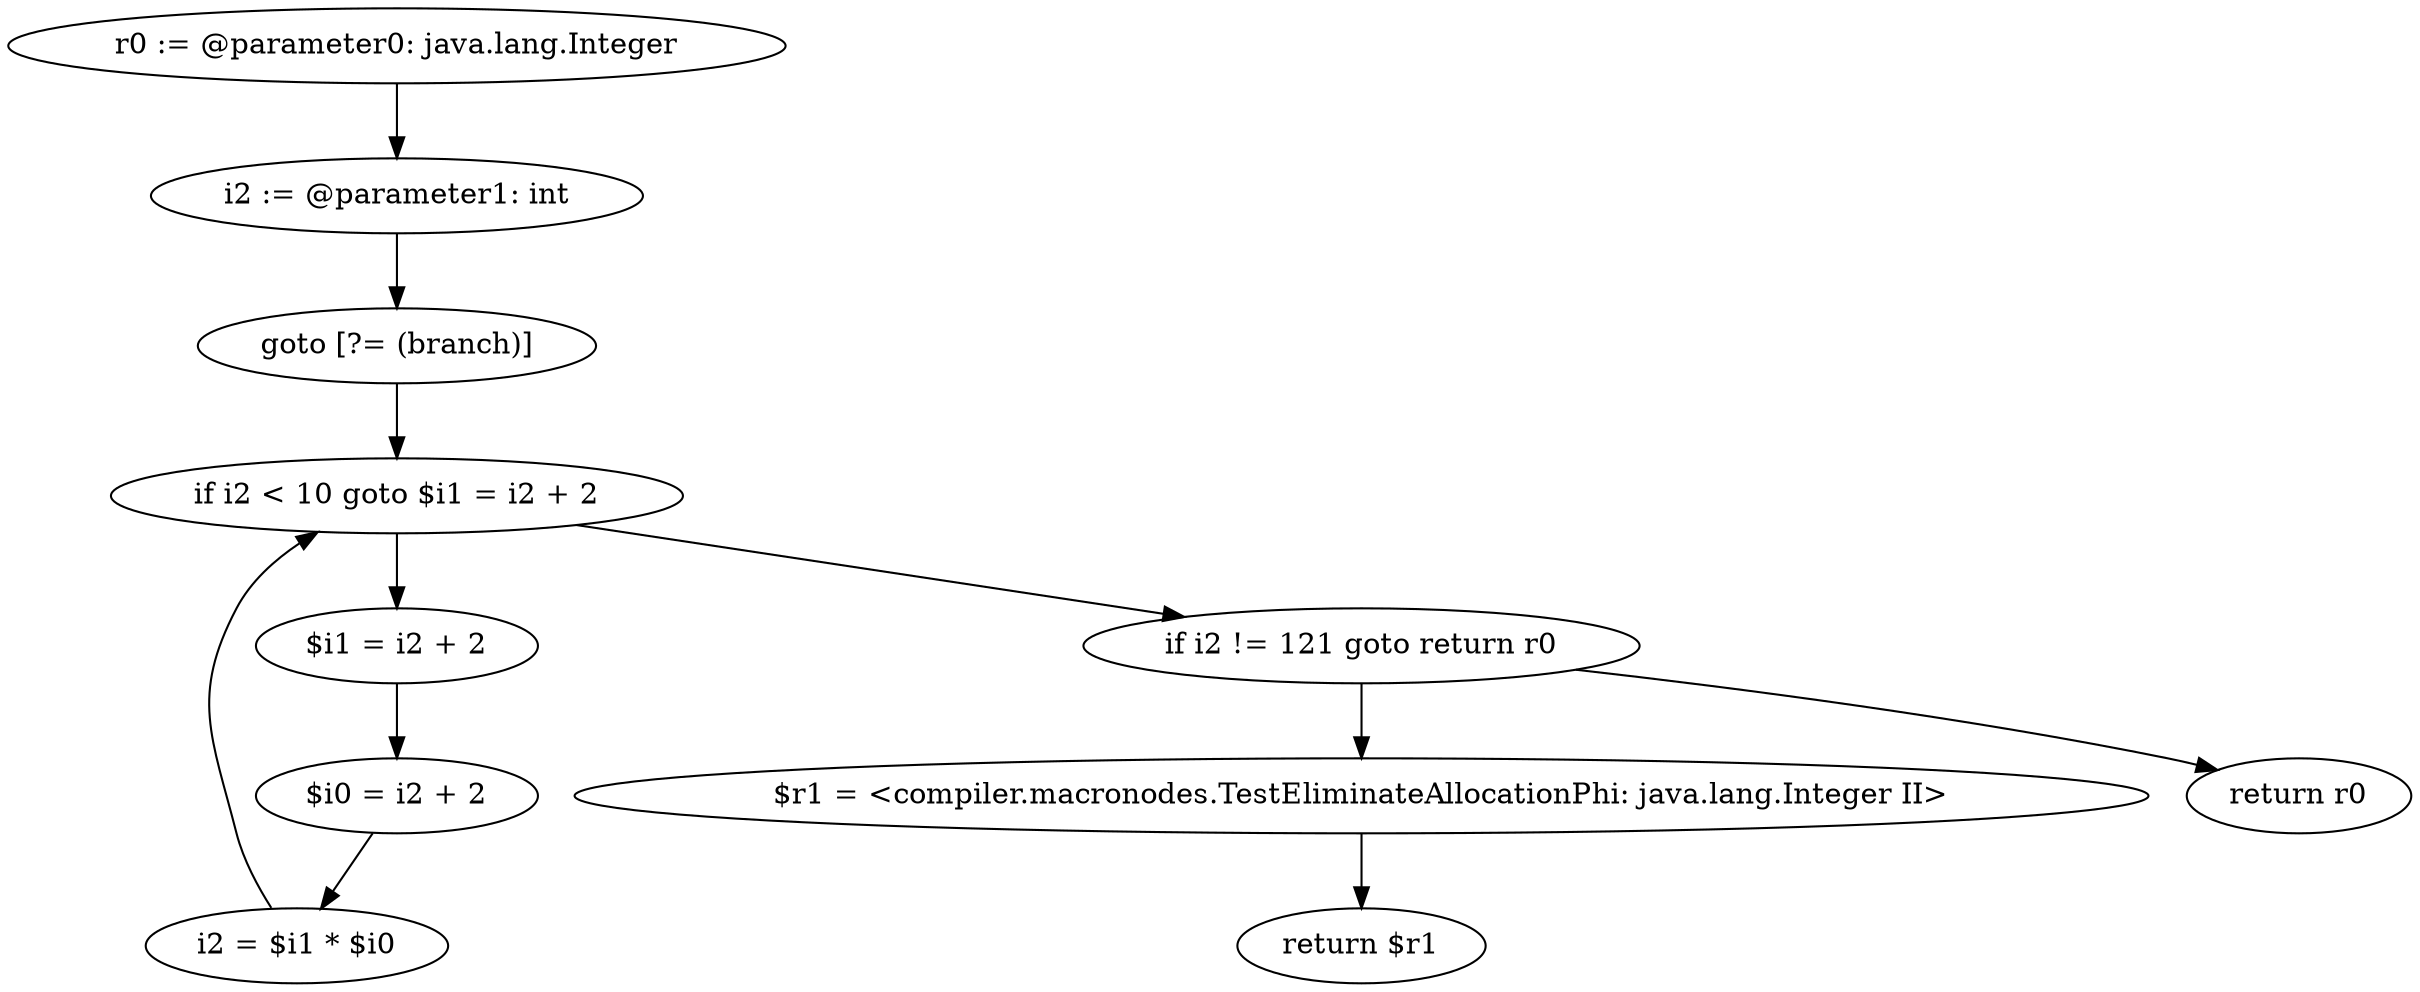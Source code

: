 digraph "unitGraph" {
    "r0 := @parameter0: java.lang.Integer"
    "i2 := @parameter1: int"
    "goto [?= (branch)]"
    "$i1 = i2 + 2"
    "$i0 = i2 + 2"
    "i2 = $i1 * $i0"
    "if i2 < 10 goto $i1 = i2 + 2"
    "if i2 != 121 goto return r0"
    "$r1 = <compiler.macronodes.TestEliminateAllocationPhi: java.lang.Integer II>"
    "return $r1"
    "return r0"
    "r0 := @parameter0: java.lang.Integer"->"i2 := @parameter1: int";
    "i2 := @parameter1: int"->"goto [?= (branch)]";
    "goto [?= (branch)]"->"if i2 < 10 goto $i1 = i2 + 2";
    "$i1 = i2 + 2"->"$i0 = i2 + 2";
    "$i0 = i2 + 2"->"i2 = $i1 * $i0";
    "i2 = $i1 * $i0"->"if i2 < 10 goto $i1 = i2 + 2";
    "if i2 < 10 goto $i1 = i2 + 2"->"if i2 != 121 goto return r0";
    "if i2 < 10 goto $i1 = i2 + 2"->"$i1 = i2 + 2";
    "if i2 != 121 goto return r0"->"$r1 = <compiler.macronodes.TestEliminateAllocationPhi: java.lang.Integer II>";
    "if i2 != 121 goto return r0"->"return r0";
    "$r1 = <compiler.macronodes.TestEliminateAllocationPhi: java.lang.Integer II>"->"return $r1";
}
